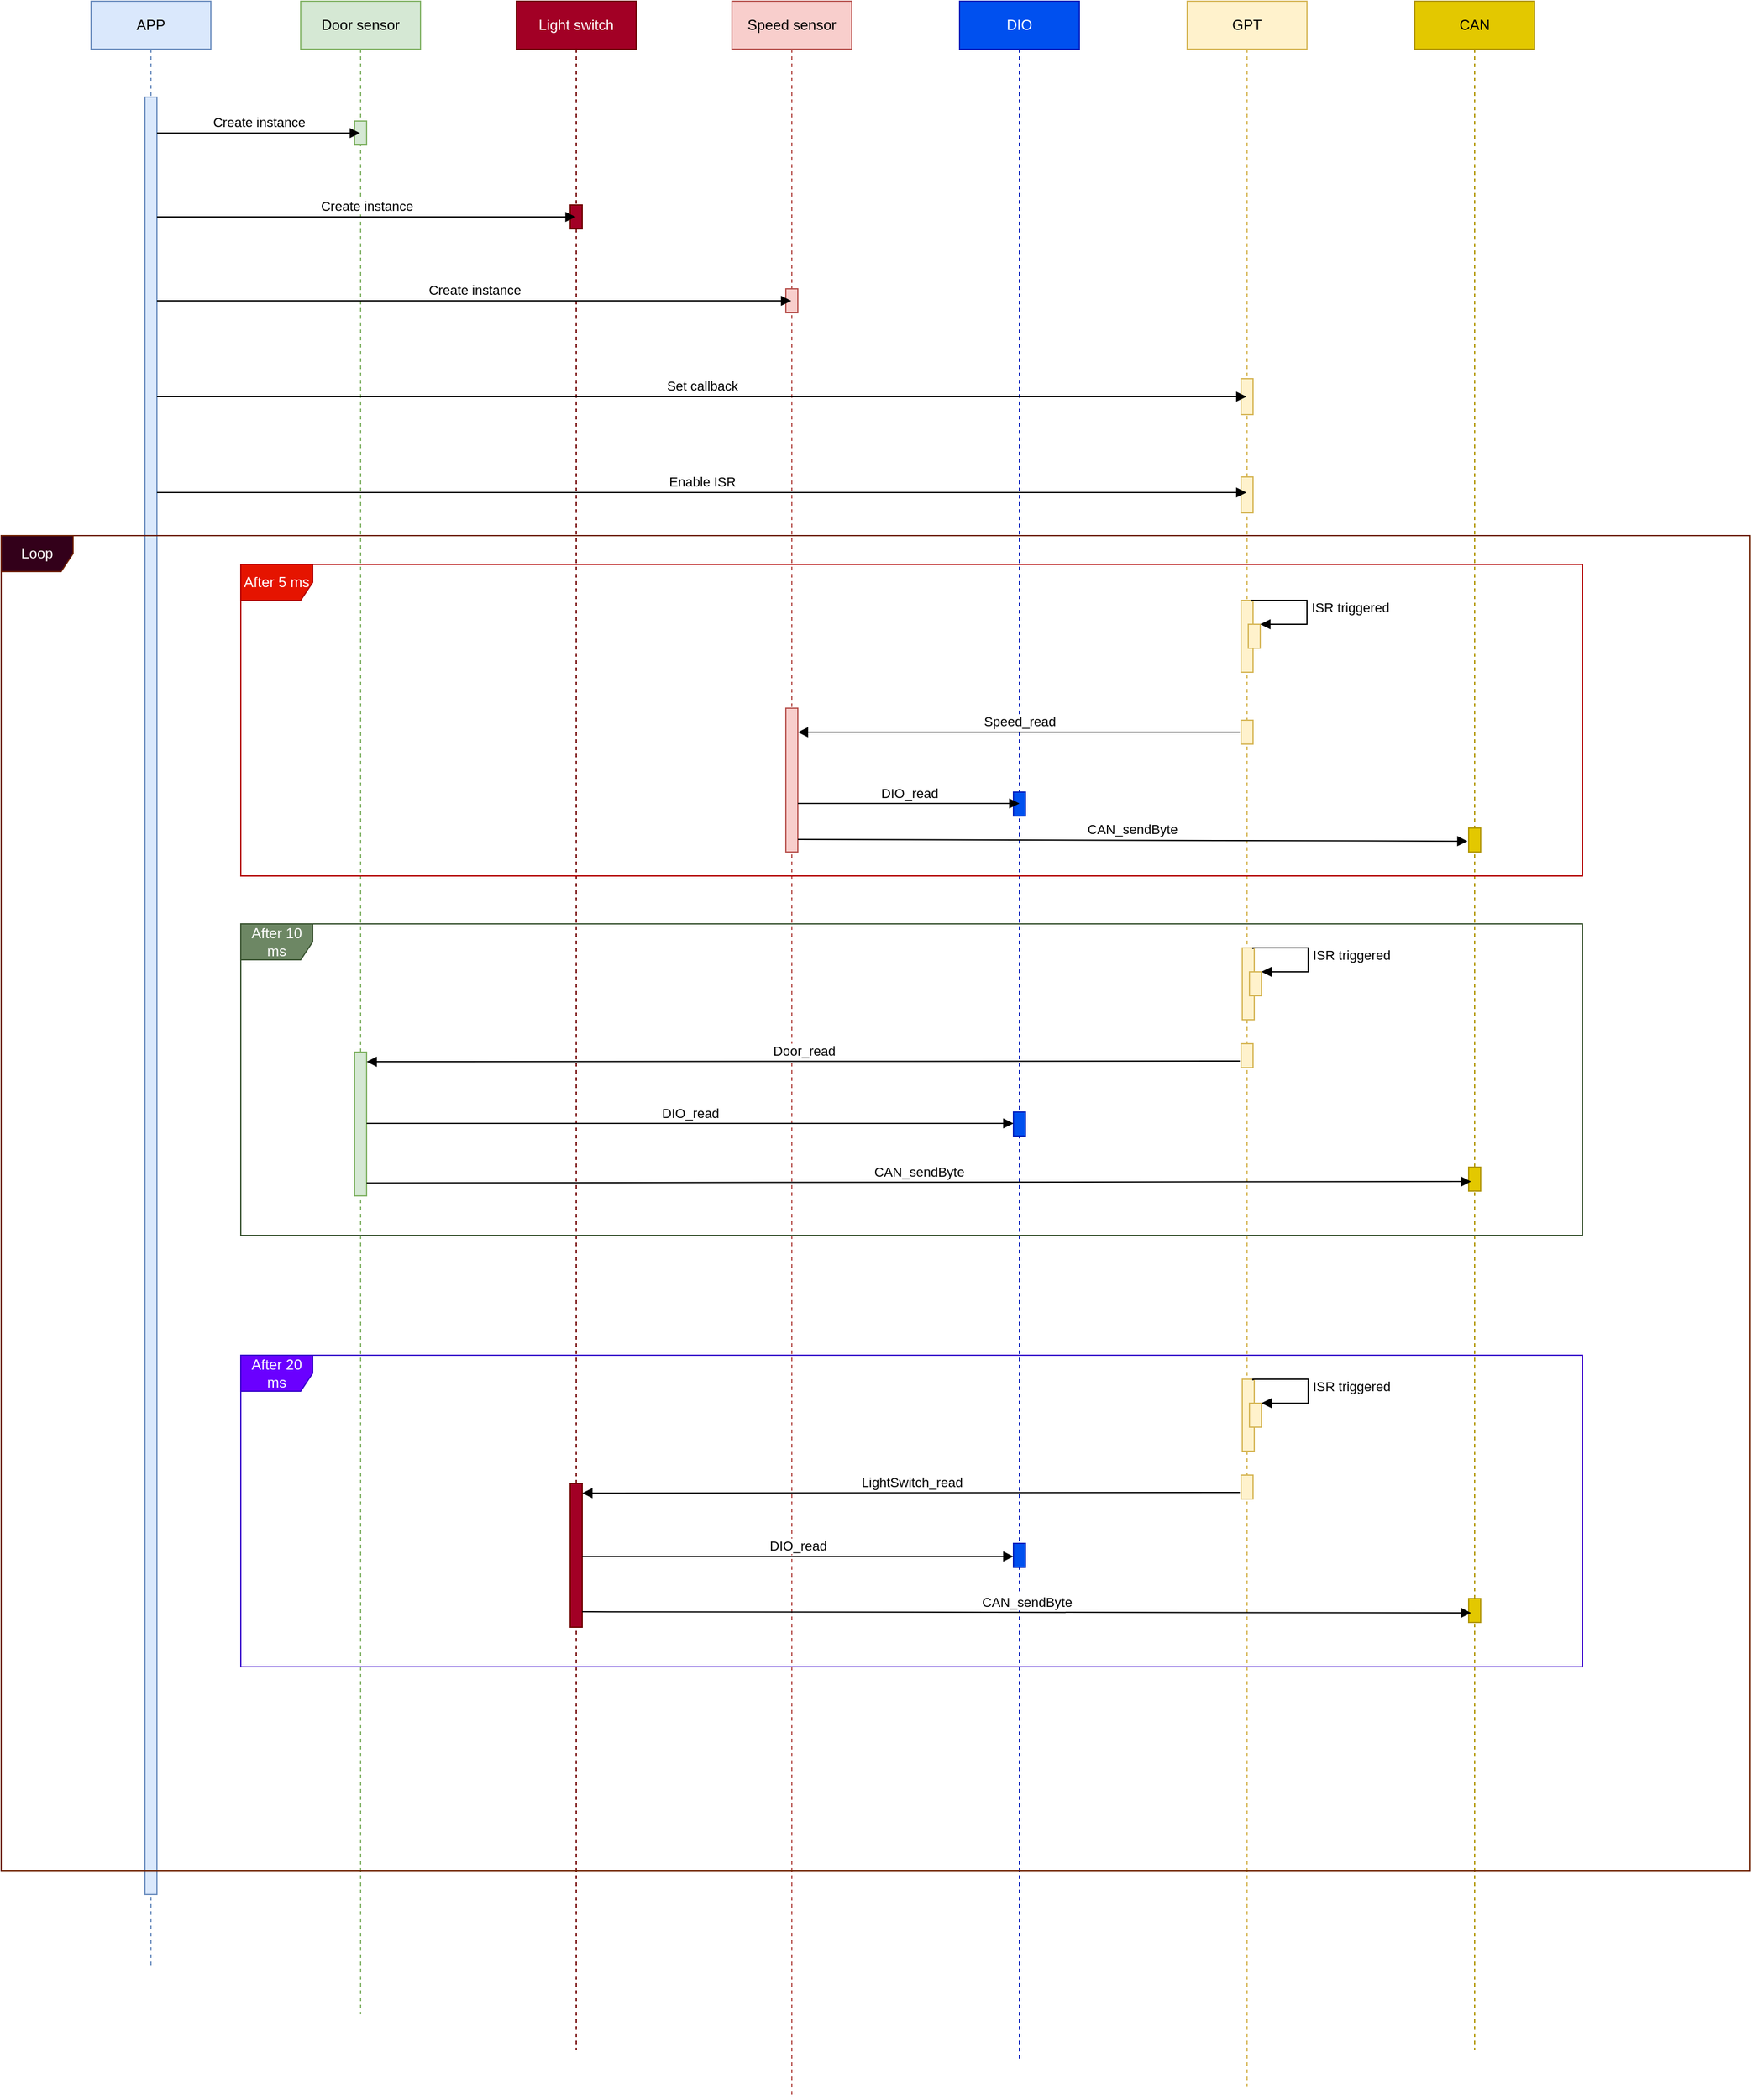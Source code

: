 <mxfile version="20.2.8"><diagram id="kgpKYQtTHZ0yAKxKKP6v" name="Page-1"><mxGraphModel dx="2053" dy="1077" grid="1" gridSize="10" guides="1" tooltips="1" connect="1" arrows="1" fold="1" page="1" pageScale="1" pageWidth="850" pageHeight="1100" math="0" shadow="0"><root><mxCell id="0"/><mxCell id="1" parent="0"/><mxCell id="wdOkCNOnkN7X53HsF3C_-9" value="APP" style="shape=umlLifeline;perimeter=lifelinePerimeter;whiteSpace=wrap;html=1;container=1;collapsible=0;recursiveResize=0;outlineConnect=0;fillColor=#dae8fc;strokeColor=#6c8ebf;" vertex="1" parent="1"><mxGeometry x="105" y="150" width="100" height="1640" as="geometry"/></mxCell><mxCell id="wdOkCNOnkN7X53HsF3C_-16" value="" style="html=1;points=[];perimeter=orthogonalPerimeter;fillColor=#dae8fc;strokeColor=#6c8ebf;" vertex="1" parent="wdOkCNOnkN7X53HsF3C_-9"><mxGeometry x="45" y="80" width="10" height="1500" as="geometry"/></mxCell><mxCell id="wdOkCNOnkN7X53HsF3C_-10" value="Door sensor&lt;span style=&quot;color: rgba(0, 0, 0, 0); font-family: monospace; font-size: 0px; text-align: start;&quot;&gt;%3CmxGraphModel%3E%3Croot%3E%3CmxCell%20id%3D%220%22%2F%3E%3CmxCell%20id%3D%221%22%20parent%3D%220%22%2F%3E%3CmxCell%20id%3D%222%22%20value%3D%22APP%22%20style%3D%22shape%3DumlLifeline%3Bperimeter%3DlifelinePerimeter%3BwhiteSpace%3Dwrap%3Bhtml%3D1%3Bcontainer%3D1%3Bcollapsible%3D0%3BrecursiveResize%3D0%3BoutlineConnect%3D0%3B%22%20vertex%3D%221%22%20parent%3D%221%22%3E%3CmxGeometry%20x%3D%22105%22%20y%3D%22150%22%20width%3D%22100%22%20height%3D%22300%22%20as%3D%22geometry%22%2F%3E%3C%2FmxCell%3E%3C%2Froot%3E%3C%2FmxGraphModel%3E&lt;/span&gt;" style="shape=umlLifeline;perimeter=lifelinePerimeter;whiteSpace=wrap;html=1;container=1;collapsible=0;recursiveResize=0;outlineConnect=0;fillColor=#d5e8d4;strokeColor=#82b366;" vertex="1" parent="1"><mxGeometry x="280" y="150" width="100" height="1680" as="geometry"/></mxCell><mxCell id="wdOkCNOnkN7X53HsF3C_-20" value="" style="html=1;points=[];perimeter=orthogonalPerimeter;fillColor=#d5e8d4;strokeColor=#82b366;" vertex="1" parent="wdOkCNOnkN7X53HsF3C_-10"><mxGeometry x="45" y="100" width="10" height="20" as="geometry"/></mxCell><mxCell id="wdOkCNOnkN7X53HsF3C_-11" value="Light switch" style="shape=umlLifeline;perimeter=lifelinePerimeter;whiteSpace=wrap;html=1;container=1;collapsible=0;recursiveResize=0;outlineConnect=0;fillColor=#a20025;strokeColor=#6F0000;fontColor=#ffffff;" vertex="1" parent="1"><mxGeometry x="460" y="150" width="100" height="1710" as="geometry"/></mxCell><mxCell id="wdOkCNOnkN7X53HsF3C_-21" value="" style="html=1;points=[];perimeter=orthogonalPerimeter;fillColor=#a20025;strokeColor=#6F0000;fontColor=#ffffff;" vertex="1" parent="wdOkCNOnkN7X53HsF3C_-11"><mxGeometry x="45" y="170" width="10" height="20" as="geometry"/></mxCell><mxCell id="wdOkCNOnkN7X53HsF3C_-12" value="Speed sensor" style="shape=umlLifeline;perimeter=lifelinePerimeter;whiteSpace=wrap;html=1;container=1;collapsible=0;recursiveResize=0;outlineConnect=0;fillColor=#f8cecc;strokeColor=#b85450;" vertex="1" parent="1"><mxGeometry x="640" y="150" width="100" height="1750" as="geometry"/></mxCell><mxCell id="wdOkCNOnkN7X53HsF3C_-22" value="" style="html=1;points=[];perimeter=orthogonalPerimeter;fillColor=#f8cecc;strokeColor=#b85450;" vertex="1" parent="wdOkCNOnkN7X53HsF3C_-12"><mxGeometry x="45" y="240" width="10" height="20" as="geometry"/></mxCell><mxCell id="wdOkCNOnkN7X53HsF3C_-13" value="DIO" style="shape=umlLifeline;perimeter=lifelinePerimeter;whiteSpace=wrap;html=1;container=1;collapsible=0;recursiveResize=0;outlineConnect=0;fillColor=#0050ef;strokeColor=#001DBC;fontColor=#ffffff;" vertex="1" parent="1"><mxGeometry x="830" y="150" width="100" height="1720" as="geometry"/></mxCell><mxCell id="wdOkCNOnkN7X53HsF3C_-14" value="GPT" style="shape=umlLifeline;perimeter=lifelinePerimeter;whiteSpace=wrap;html=1;container=1;collapsible=0;recursiveResize=0;outlineConnect=0;fillColor=#fff2cc;strokeColor=#d6b656;" vertex="1" parent="1"><mxGeometry x="1020" y="150" width="100" height="1740" as="geometry"/></mxCell><mxCell id="wdOkCNOnkN7X53HsF3C_-24" value="" style="html=1;points=[];perimeter=orthogonalPerimeter;fillColor=#fff2cc;strokeColor=#d6b656;" vertex="1" parent="wdOkCNOnkN7X53HsF3C_-14"><mxGeometry x="45" y="315" width="10" height="30" as="geometry"/></mxCell><mxCell id="wdOkCNOnkN7X53HsF3C_-26" value="" style="html=1;points=[];perimeter=orthogonalPerimeter;fillColor=#fff2cc;strokeColor=#d6b656;" vertex="1" parent="wdOkCNOnkN7X53HsF3C_-14"><mxGeometry x="45" y="397" width="10" height="30" as="geometry"/></mxCell><mxCell id="wdOkCNOnkN7X53HsF3C_-15" value="CAN" style="shape=umlLifeline;perimeter=lifelinePerimeter;whiteSpace=wrap;html=1;container=1;collapsible=0;recursiveResize=0;outlineConnect=0;fillColor=#e3c800;fontColor=#000000;strokeColor=#B09500;" vertex="1" parent="1"><mxGeometry x="1210" y="150" width="100" height="1710" as="geometry"/></mxCell><mxCell id="wdOkCNOnkN7X53HsF3C_-17" value="Create instance" style="html=1;verticalAlign=bottom;endArrow=block;rounded=0;" edge="1" parent="1" target="wdOkCNOnkN7X53HsF3C_-10"><mxGeometry width="80" relative="1" as="geometry"><mxPoint x="160" y="260" as="sourcePoint"/><mxPoint x="240" y="260" as="targetPoint"/></mxGeometry></mxCell><mxCell id="wdOkCNOnkN7X53HsF3C_-18" value="Create instance" style="html=1;verticalAlign=bottom;endArrow=block;rounded=0;" edge="1" parent="1" target="wdOkCNOnkN7X53HsF3C_-11"><mxGeometry width="80" relative="1" as="geometry"><mxPoint x="160" y="330" as="sourcePoint"/><mxPoint x="240" y="330" as="targetPoint"/></mxGeometry></mxCell><mxCell id="wdOkCNOnkN7X53HsF3C_-19" value="Create instance" style="html=1;verticalAlign=bottom;endArrow=block;rounded=0;" edge="1" parent="1" target="wdOkCNOnkN7X53HsF3C_-12"><mxGeometry width="80" relative="1" as="geometry"><mxPoint x="160" y="400" as="sourcePoint"/><mxPoint x="240" y="400" as="targetPoint"/></mxGeometry></mxCell><mxCell id="wdOkCNOnkN7X53HsF3C_-23" value="Set callback" style="html=1;verticalAlign=bottom;endArrow=block;rounded=0;" edge="1" parent="1" target="wdOkCNOnkN7X53HsF3C_-14"><mxGeometry width="80" relative="1" as="geometry"><mxPoint x="160" y="480" as="sourcePoint"/><mxPoint x="679.5" y="480" as="targetPoint"/></mxGeometry></mxCell><mxCell id="wdOkCNOnkN7X53HsF3C_-27" value="Enable ISR" style="html=1;verticalAlign=bottom;endArrow=block;rounded=0;" edge="1" parent="1"><mxGeometry width="80" relative="1" as="geometry"><mxPoint x="160" y="560" as="sourcePoint"/><mxPoint x="1069.5" y="560" as="targetPoint"/></mxGeometry></mxCell><mxCell id="wdOkCNOnkN7X53HsF3C_-28" value="Loop" style="shape=umlFrame;whiteSpace=wrap;html=1;fillColor=#33001A;fontColor=#ffffff;strokeColor=#6D1F00;" vertex="1" parent="1"><mxGeometry x="30" y="596" width="1460" height="1114" as="geometry"/></mxCell><mxCell id="wdOkCNOnkN7X53HsF3C_-29" value="After 5 ms" style="shape=umlFrame;whiteSpace=wrap;html=1;fillColor=#e51400;strokeColor=#B20000;fontColor=#ffffff;" vertex="1" parent="1"><mxGeometry x="230" y="620" width="1120" height="260" as="geometry"/></mxCell><mxCell id="wdOkCNOnkN7X53HsF3C_-30" value="" style="html=1;points=[];perimeter=orthogonalPerimeter;fillColor=#fff2cc;strokeColor=#d6b656;" vertex="1" parent="1"><mxGeometry x="1065" y="650" width="10" height="60" as="geometry"/></mxCell><mxCell id="wdOkCNOnkN7X53HsF3C_-33" value="" style="html=1;points=[];perimeter=orthogonalPerimeter;fillColor=#fff2cc;strokeColor=#d6b656;" vertex="1" parent="1"><mxGeometry x="1071" y="670" width="10" height="20" as="geometry"/></mxCell><mxCell id="wdOkCNOnkN7X53HsF3C_-34" value="ISR triggered" style="edgeStyle=orthogonalEdgeStyle;html=1;align=left;spacingLeft=2;endArrow=block;rounded=0;entryX=1;entryY=0;exitX=0.889;exitY=0.017;exitDx=0;exitDy=0;exitPerimeter=0;" edge="1" target="wdOkCNOnkN7X53HsF3C_-33" parent="1" source="wdOkCNOnkN7X53HsF3C_-30"><mxGeometry relative="1" as="geometry"><mxPoint x="1125" y="650" as="sourcePoint"/><Array as="points"><mxPoint x="1074" y="650"/><mxPoint x="1120" y="650"/><mxPoint x="1120" y="670"/></Array></mxGeometry></mxCell><mxCell id="wdOkCNOnkN7X53HsF3C_-36" value="" style="html=1;points=[];perimeter=orthogonalPerimeter;fillColor=#fff2cc;strokeColor=#d6b656;" vertex="1" parent="1"><mxGeometry x="1065" y="750" width="10" height="20" as="geometry"/></mxCell><mxCell id="wdOkCNOnkN7X53HsF3C_-37" value="Speed_read" style="html=1;verticalAlign=bottom;endArrow=block;rounded=0;exitX=0.5;exitY=0.667;exitDx=0;exitDy=0;exitPerimeter=0;" edge="1" parent="1" target="wdOkCNOnkN7X53HsF3C_-38"><mxGeometry width="80" relative="1" as="geometry"><mxPoint x="1064" y="760.01" as="sourcePoint"/><mxPoint x="984" y="760" as="targetPoint"/></mxGeometry></mxCell><mxCell id="wdOkCNOnkN7X53HsF3C_-38" value="" style="html=1;points=[];perimeter=orthogonalPerimeter;fillColor=#f8cecc;strokeColor=#b85450;" vertex="1" parent="1"><mxGeometry x="685" y="740" width="10" height="120" as="geometry"/></mxCell><mxCell id="wdOkCNOnkN7X53HsF3C_-39" value="" style="html=1;points=[];perimeter=orthogonalPerimeter;fillColor=#0050ef;strokeColor=#001DBC;fontColor=#ffffff;" vertex="1" parent="1"><mxGeometry x="875" y="810" width="10" height="20" as="geometry"/></mxCell><mxCell id="wdOkCNOnkN7X53HsF3C_-40" value="DIO_read" style="html=1;verticalAlign=bottom;endArrow=block;rounded=0;entryX=0.5;entryY=0.475;entryDx=0;entryDy=0;entryPerimeter=0;" edge="1" parent="1" target="wdOkCNOnkN7X53HsF3C_-39"><mxGeometry width="80" relative="1" as="geometry"><mxPoint x="695" y="819.5" as="sourcePoint"/><mxPoint x="775" y="819.5" as="targetPoint"/></mxGeometry></mxCell><mxCell id="wdOkCNOnkN7X53HsF3C_-41" value="" style="html=1;points=[];perimeter=orthogonalPerimeter;fillColor=#e3c800;fontColor=#000000;strokeColor=#B09500;" vertex="1" parent="1"><mxGeometry x="1255" y="840" width="10" height="20" as="geometry"/></mxCell><mxCell id="wdOkCNOnkN7X53HsF3C_-43" value="CAN_sendByte" style="html=1;verticalAlign=bottom;endArrow=block;rounded=0;entryX=-0.1;entryY=0.55;entryDx=0;entryDy=0;entryPerimeter=0;" edge="1" parent="1" target="wdOkCNOnkN7X53HsF3C_-41"><mxGeometry width="80" relative="1" as="geometry"><mxPoint x="695" y="849.5" as="sourcePoint"/><mxPoint x="775" y="849.5" as="targetPoint"/></mxGeometry></mxCell><mxCell id="wdOkCNOnkN7X53HsF3C_-44" value="After 10 ms" style="shape=umlFrame;whiteSpace=wrap;html=1;fillColor=#6d8764;strokeColor=#3A5431;fontColor=#ffffff;" vertex="1" parent="1"><mxGeometry x="230" y="920" width="1120" height="260" as="geometry"/></mxCell><mxCell id="wdOkCNOnkN7X53HsF3C_-47" value="" style="html=1;points=[];perimeter=orthogonalPerimeter;fillColor=#fff2cc;strokeColor=#d6b656;" vertex="1" parent="1"><mxGeometry x="1066" y="940" width="10" height="60" as="geometry"/></mxCell><mxCell id="wdOkCNOnkN7X53HsF3C_-48" value="" style="html=1;points=[];perimeter=orthogonalPerimeter;fillColor=#fff2cc;strokeColor=#d6b656;" vertex="1" parent="1"><mxGeometry x="1072" y="960" width="10" height="20" as="geometry"/></mxCell><mxCell id="wdOkCNOnkN7X53HsF3C_-49" value="ISR triggered" style="edgeStyle=orthogonalEdgeStyle;html=1;align=left;spacingLeft=2;endArrow=block;rounded=0;entryX=1;entryY=0;exitX=0.889;exitY=0.017;exitDx=0;exitDy=0;exitPerimeter=0;" edge="1" parent="1" source="wdOkCNOnkN7X53HsF3C_-47" target="wdOkCNOnkN7X53HsF3C_-48"><mxGeometry relative="1" as="geometry"><mxPoint x="1126" y="940" as="sourcePoint"/><Array as="points"><mxPoint x="1075" y="940"/><mxPoint x="1121" y="940"/><mxPoint x="1121" y="960"/></Array></mxGeometry></mxCell><mxCell id="wdOkCNOnkN7X53HsF3C_-50" value="" style="html=1;points=[];perimeter=orthogonalPerimeter;fillColor=#fff2cc;strokeColor=#d6b656;" vertex="1" parent="1"><mxGeometry x="1065" y="1020" width="10" height="20" as="geometry"/></mxCell><mxCell id="wdOkCNOnkN7X53HsF3C_-51" value="" style="html=1;points=[];perimeter=orthogonalPerimeter;fillColor=#d5e8d4;strokeColor=#82b366;" vertex="1" parent="1"><mxGeometry x="325" y="1027" width="10" height="120" as="geometry"/></mxCell><mxCell id="wdOkCNOnkN7X53HsF3C_-52" value="Door_read" style="html=1;verticalAlign=bottom;endArrow=block;rounded=0;exitX=0.5;exitY=0.667;exitDx=0;exitDy=0;exitPerimeter=0;entryX=1;entryY=0.067;entryDx=0;entryDy=0;entryPerimeter=0;" edge="1" parent="1" target="wdOkCNOnkN7X53HsF3C_-51"><mxGeometry width="80" relative="1" as="geometry"><mxPoint x="1064" y="1034.5" as="sourcePoint"/><mxPoint x="695" y="1034.5" as="targetPoint"/></mxGeometry></mxCell><mxCell id="wdOkCNOnkN7X53HsF3C_-53" value="" style="html=1;points=[];perimeter=orthogonalPerimeter;fillColor=#0050ef;strokeColor=#001DBC;fontColor=#ffffff;" vertex="1" parent="1"><mxGeometry x="875" y="1077" width="10" height="20" as="geometry"/></mxCell><mxCell id="wdOkCNOnkN7X53HsF3C_-54" value="DIO_read" style="html=1;verticalAlign=bottom;endArrow=block;rounded=0;" edge="1" parent="1" target="wdOkCNOnkN7X53HsF3C_-53"><mxGeometry width="80" relative="1" as="geometry"><mxPoint x="335" y="1086.5" as="sourcePoint"/><mxPoint x="520" y="1086.5" as="targetPoint"/></mxGeometry></mxCell><mxCell id="wdOkCNOnkN7X53HsF3C_-55" value="" style="html=1;points=[];perimeter=orthogonalPerimeter;fillColor=#e3c800;fontColor=#000000;strokeColor=#B09500;" vertex="1" parent="1"><mxGeometry x="1255" y="1123" width="10" height="20" as="geometry"/></mxCell><mxCell id="wdOkCNOnkN7X53HsF3C_-56" value="CAN_sendByte" style="html=1;verticalAlign=bottom;endArrow=block;rounded=0;entryX=0.2;entryY=0.6;entryDx=0;entryDy=0;entryPerimeter=0;" edge="1" parent="1" target="wdOkCNOnkN7X53HsF3C_-55"><mxGeometry width="80" relative="1" as="geometry"><mxPoint x="335" y="1136.25" as="sourcePoint"/><mxPoint x="894" y="1137.75" as="targetPoint"/></mxGeometry></mxCell><mxCell id="wdOkCNOnkN7X53HsF3C_-69" value="After 20 ms" style="shape=umlFrame;whiteSpace=wrap;html=1;fillColor=#6a00ff;strokeColor=#3700CC;fontColor=#ffffff;" vertex="1" parent="1"><mxGeometry x="230" y="1280" width="1120" height="260" as="geometry"/></mxCell><mxCell id="wdOkCNOnkN7X53HsF3C_-70" value="" style="html=1;points=[];perimeter=orthogonalPerimeter;fillColor=#fff2cc;strokeColor=#d6b656;" vertex="1" parent="1"><mxGeometry x="1066" y="1300" width="10" height="60" as="geometry"/></mxCell><mxCell id="wdOkCNOnkN7X53HsF3C_-71" value="" style="html=1;points=[];perimeter=orthogonalPerimeter;fillColor=#fff2cc;strokeColor=#d6b656;" vertex="1" parent="1"><mxGeometry x="1072" y="1320" width="10" height="20" as="geometry"/></mxCell><mxCell id="wdOkCNOnkN7X53HsF3C_-72" value="ISR triggered" style="edgeStyle=orthogonalEdgeStyle;html=1;align=left;spacingLeft=2;endArrow=block;rounded=0;entryX=1;entryY=0;exitX=0.889;exitY=0.017;exitDx=0;exitDy=0;exitPerimeter=0;" edge="1" parent="1" source="wdOkCNOnkN7X53HsF3C_-70" target="wdOkCNOnkN7X53HsF3C_-71"><mxGeometry relative="1" as="geometry"><mxPoint x="1126" y="1300" as="sourcePoint"/><Array as="points"><mxPoint x="1075" y="1300"/><mxPoint x="1121" y="1300"/><mxPoint x="1121" y="1320"/></Array></mxGeometry></mxCell><mxCell id="wdOkCNOnkN7X53HsF3C_-73" value="" style="html=1;points=[];perimeter=orthogonalPerimeter;fillColor=#fff2cc;strokeColor=#d6b656;" vertex="1" parent="1"><mxGeometry x="1065" y="1380" width="10" height="20" as="geometry"/></mxCell><mxCell id="wdOkCNOnkN7X53HsF3C_-74" value="" style="html=1;points=[];perimeter=orthogonalPerimeter;fillColor=#a20025;strokeColor=#6F0000;fontColor=#ffffff;" vertex="1" parent="1"><mxGeometry x="505" y="1387" width="10" height="120" as="geometry"/></mxCell><mxCell id="wdOkCNOnkN7X53HsF3C_-75" value="LightSwitch_read" style="html=1;verticalAlign=bottom;endArrow=block;rounded=0;exitX=0.5;exitY=0.667;exitDx=0;exitDy=0;exitPerimeter=0;entryX=1;entryY=0.067;entryDx=0;entryDy=0;entryPerimeter=0;" edge="1" parent="1" target="wdOkCNOnkN7X53HsF3C_-74"><mxGeometry width="80" relative="1" as="geometry"><mxPoint x="1064" y="1394.5" as="sourcePoint"/><mxPoint x="695" y="1394.5" as="targetPoint"/></mxGeometry></mxCell><mxCell id="wdOkCNOnkN7X53HsF3C_-76" value="" style="html=1;points=[];perimeter=orthogonalPerimeter;fillColor=#0050ef;strokeColor=#001DBC;fontColor=#ffffff;" vertex="1" parent="1"><mxGeometry x="875" y="1437" width="10" height="20" as="geometry"/></mxCell><mxCell id="wdOkCNOnkN7X53HsF3C_-77" value="DIO_read" style="html=1;verticalAlign=bottom;endArrow=block;rounded=0;exitX=1;exitY=0.508;exitDx=0;exitDy=0;exitPerimeter=0;" edge="1" parent="1" target="wdOkCNOnkN7X53HsF3C_-76" source="wdOkCNOnkN7X53HsF3C_-74"><mxGeometry width="80" relative="1" as="geometry"><mxPoint x="520" y="1447" as="sourcePoint"/><mxPoint x="520" y="1446.5" as="targetPoint"/></mxGeometry></mxCell><mxCell id="wdOkCNOnkN7X53HsF3C_-78" value="" style="html=1;points=[];perimeter=orthogonalPerimeter;fillColor=#e3c800;fontColor=#000000;strokeColor=#B09500;" vertex="1" parent="1"><mxGeometry x="1255" y="1483" width="10" height="20" as="geometry"/></mxCell><mxCell id="wdOkCNOnkN7X53HsF3C_-79" value="CAN_sendByte" style="html=1;verticalAlign=bottom;endArrow=block;rounded=0;entryX=0.2;entryY=0.6;entryDx=0;entryDy=0;entryPerimeter=0;exitX=1;exitY=0.892;exitDx=0;exitDy=0;exitPerimeter=0;" edge="1" parent="1" target="wdOkCNOnkN7X53HsF3C_-78" source="wdOkCNOnkN7X53HsF3C_-74"><mxGeometry width="80" relative="1" as="geometry"><mxPoint x="335" y="1496.25" as="sourcePoint"/><mxPoint x="894" y="1497.75" as="targetPoint"/></mxGeometry></mxCell></root></mxGraphModel></diagram></mxfile>